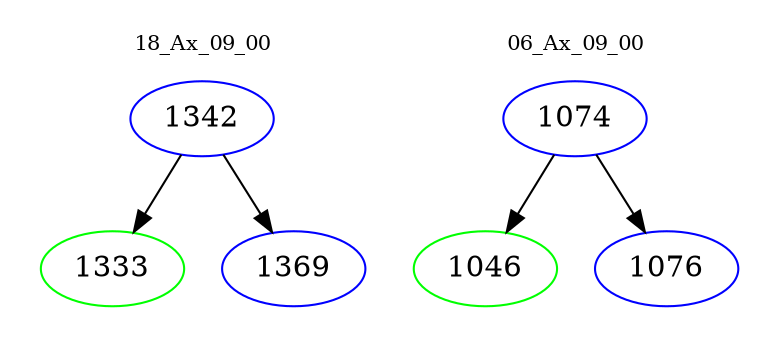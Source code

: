 digraph{
subgraph cluster_0 {
color = white
label = "18_Ax_09_00";
fontsize=10;
T0_1342 [label="1342", color="blue"]
T0_1342 -> T0_1333 [color="black"]
T0_1333 [label="1333", color="green"]
T0_1342 -> T0_1369 [color="black"]
T0_1369 [label="1369", color="blue"]
}
subgraph cluster_1 {
color = white
label = "06_Ax_09_00";
fontsize=10;
T1_1074 [label="1074", color="blue"]
T1_1074 -> T1_1046 [color="black"]
T1_1046 [label="1046", color="green"]
T1_1074 -> T1_1076 [color="black"]
T1_1076 [label="1076", color="blue"]
}
}
